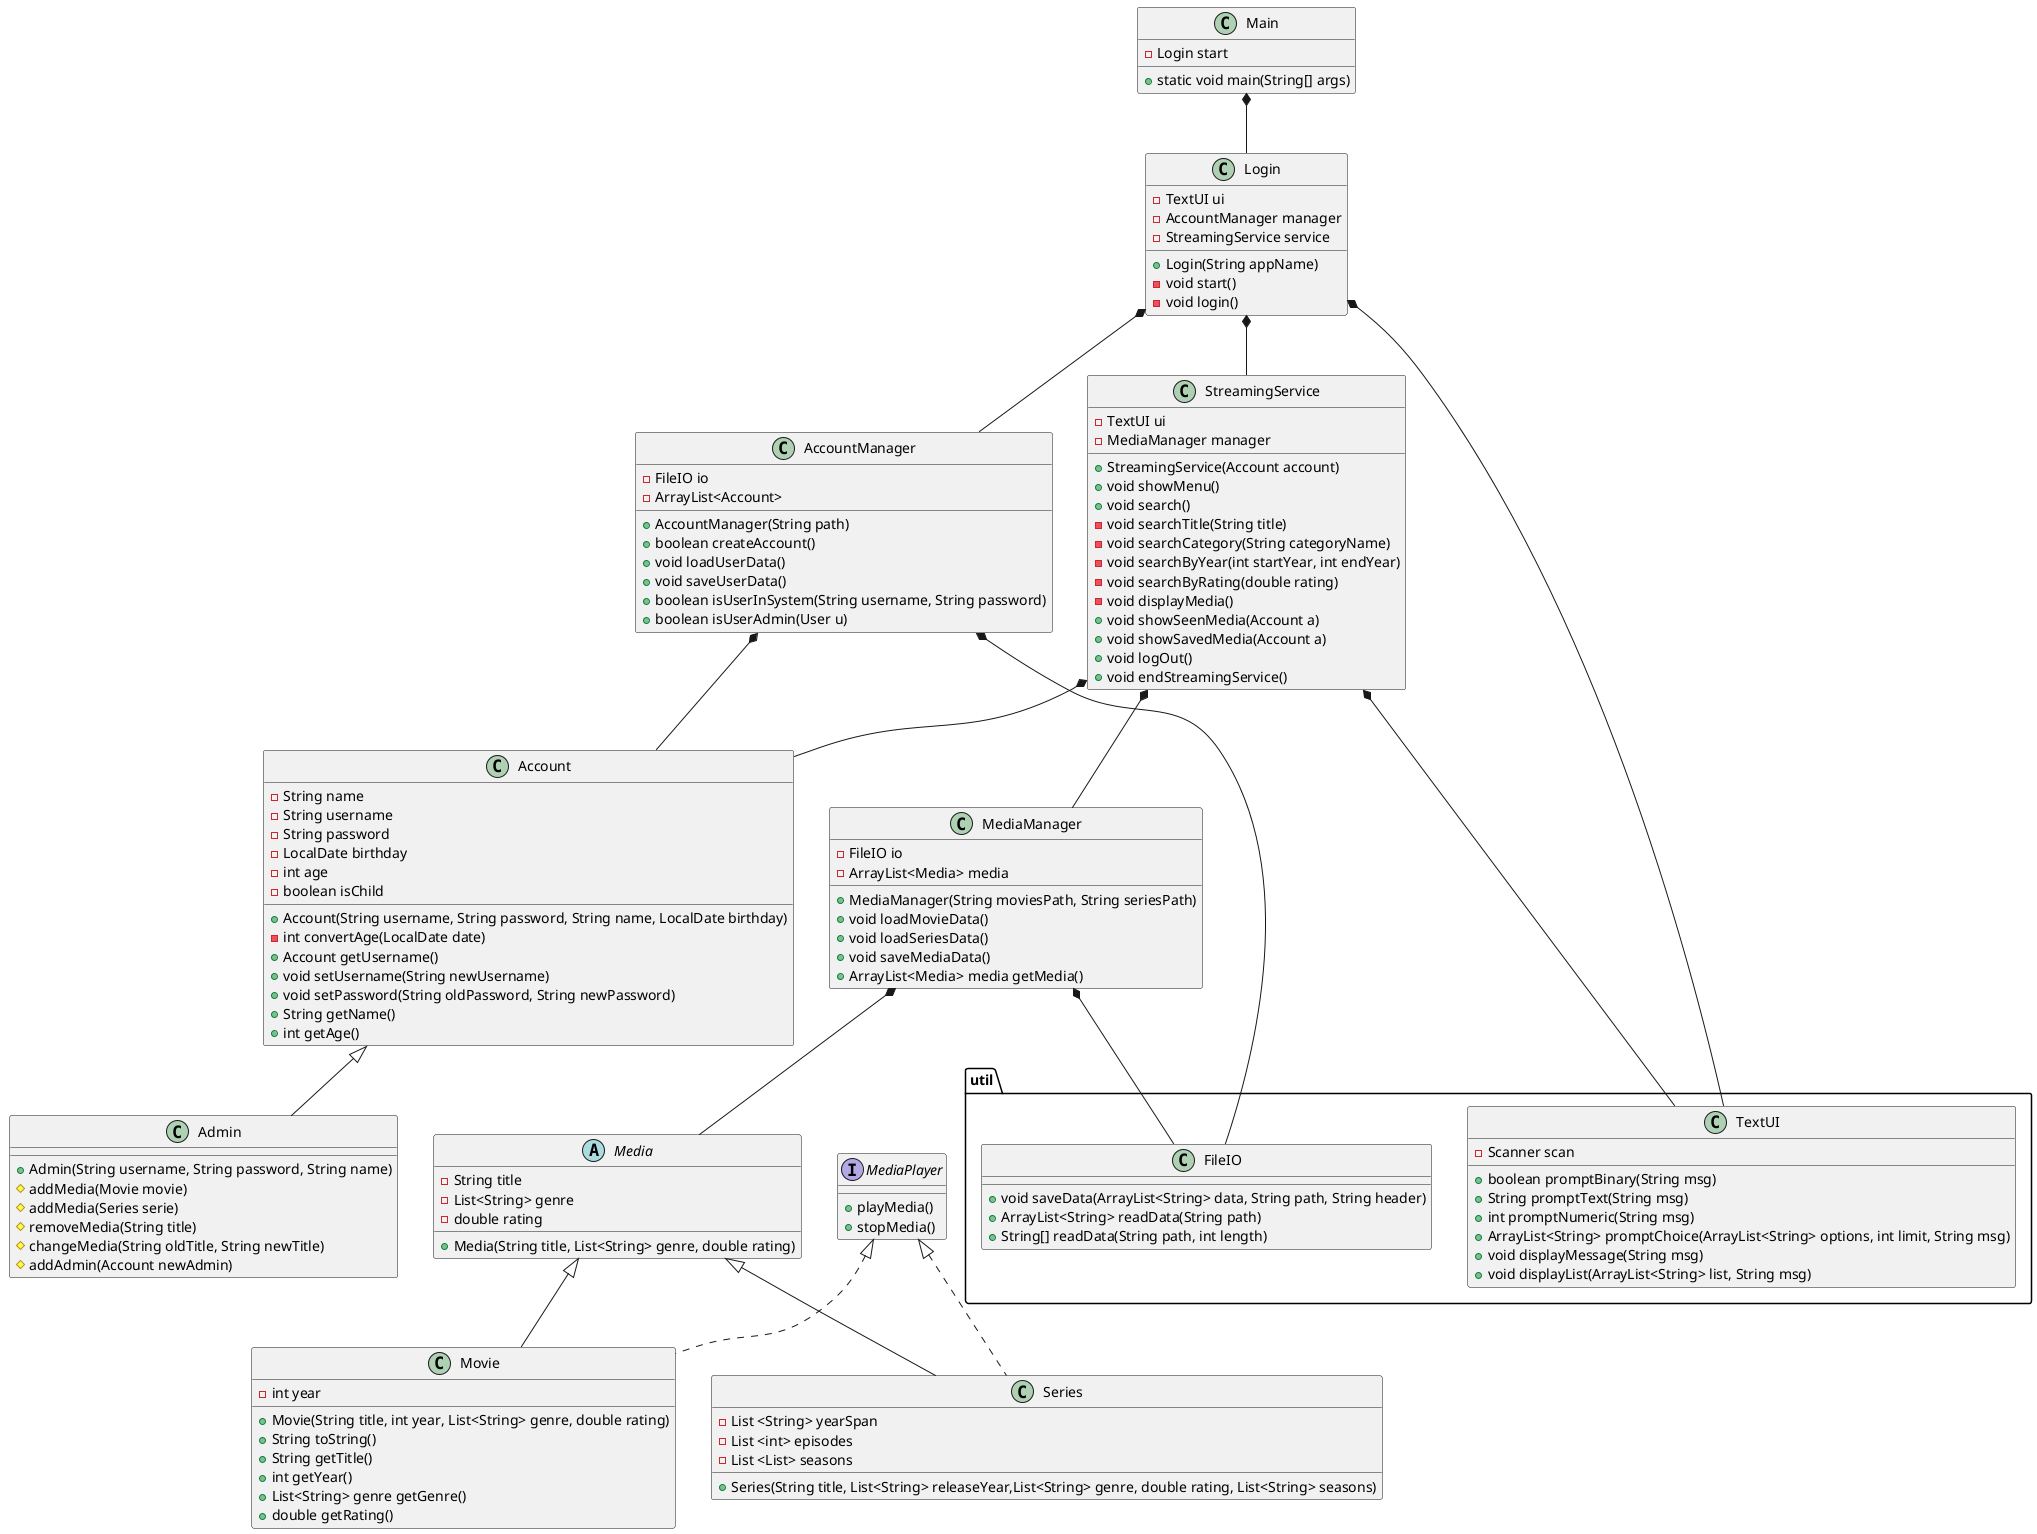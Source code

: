 @startuml

class Admin{
+ Admin(String username, String password, String name)
# addMedia(Movie movie)
# addMedia(Series serie)
# removeMedia(String title)
# changeMedia(String oldTitle, String newTitle)
# addAdmin(Account newAdmin)
}

class StreamingService{
- TextUI ui
- MediaManager manager
+ StreamingService(Account account)
+ void showMenu()
+ void search()
- void searchTitle(String title)
- void searchCategory(String categoryName)
- void searchByYear(int startYear, int endYear)
- void searchByRating(double rating)
- void displayMedia()
+ void showSeenMedia(Account a)
+ void showSavedMedia(Account a)
+ void logOut()
+ void endStreamingService()
}

class Main{
- Login start
 + static void main(String[] args)
}

class Movie{
- int year
+ Movie(String title, int year, List<String> genre, double rating)
+ String toString()
+ String getTitle()
+ int getYear()
+ List<String> genre getGenre()
+ double getRating()
}

class Series{
- List <String> yearSpan
- List <int> episodes
- List <List> seasons
+ Series(String title, List<String> releaseYear,List<String> genre, double rating, List<String> seasons)
}

class MediaManager {
- FileIO io
- ArrayList<Media> media
+ MediaManager(String moviesPath, String seriesPath)
+ void loadMovieData()
+ void loadSeriesData()
+ void saveMediaData()
+ ArrayList<Media> media getMedia()
}

class Login {
- TextUI ui
- AccountManager manager
- StreamingService service
+ Login(String appName)
- void start()
- void login()
}

Abstract Media{
- String title
- List<String> genre
- double rating
+Media(String title, List<String> genre, double rating)
}

class Account{
- String name
- String username
- String password
- LocalDate birthday
- int age
- boolean isChild
+ Account(String username, String password, String name, LocalDate birthday)
- int convertAge(LocalDate date)
+ Account getUsername()
+ void setUsername(String newUsername)
+ void setPassword(String oldPassword, String newPassword)
+ String getName()
+ int getAge()
}


class AccountManager {
- FileIO io
- ArrayList<Account>
+ AccountManager(String path)
+ boolean createAccount()
+ void loadUserData()
+ void saveUserData()
+ boolean isUserInSystem(String username, String password)
+ boolean isUserAdmin(User u)
}

package "util" {
    class TextUI {
    - Scanner scan
    + boolean promptBinary(String msg)
    + String promptText(String msg)
    + int promptNumeric(String msg)
    + ArrayList<String> promptChoice(ArrayList<String> options, int limit, String msg)
    + void displayMessage(String msg)
    + void displayList(ArrayList<String> list, String msg)
    }
}

package "util" {
    class FileIO{
    + void saveData(ArrayList<String> data, String path, String header)
    + ArrayList<String> readData(String path)
    + String[] readData(String path, int length)
    }
 }

interface MediaPlayer {
+ playMedia()
+ stopMedia()
}

Main *-- Login
Login *-- AccountManager
Login *-- StreamingService
StreamingService *-- Account

MediaPlayer <|.. Movie
MediaPlayer <|.. Series
AccountManager *-- Account
AccountManager *-- FileIO
Login *-- TextUI
StreamingService *-- TextUI

StreamingService *-- MediaManager
MediaManager *-- FileIO
MediaManager *-- Media
Account <|-- Admin

Media <|-- Movie
Media <|-- Series

@enduml